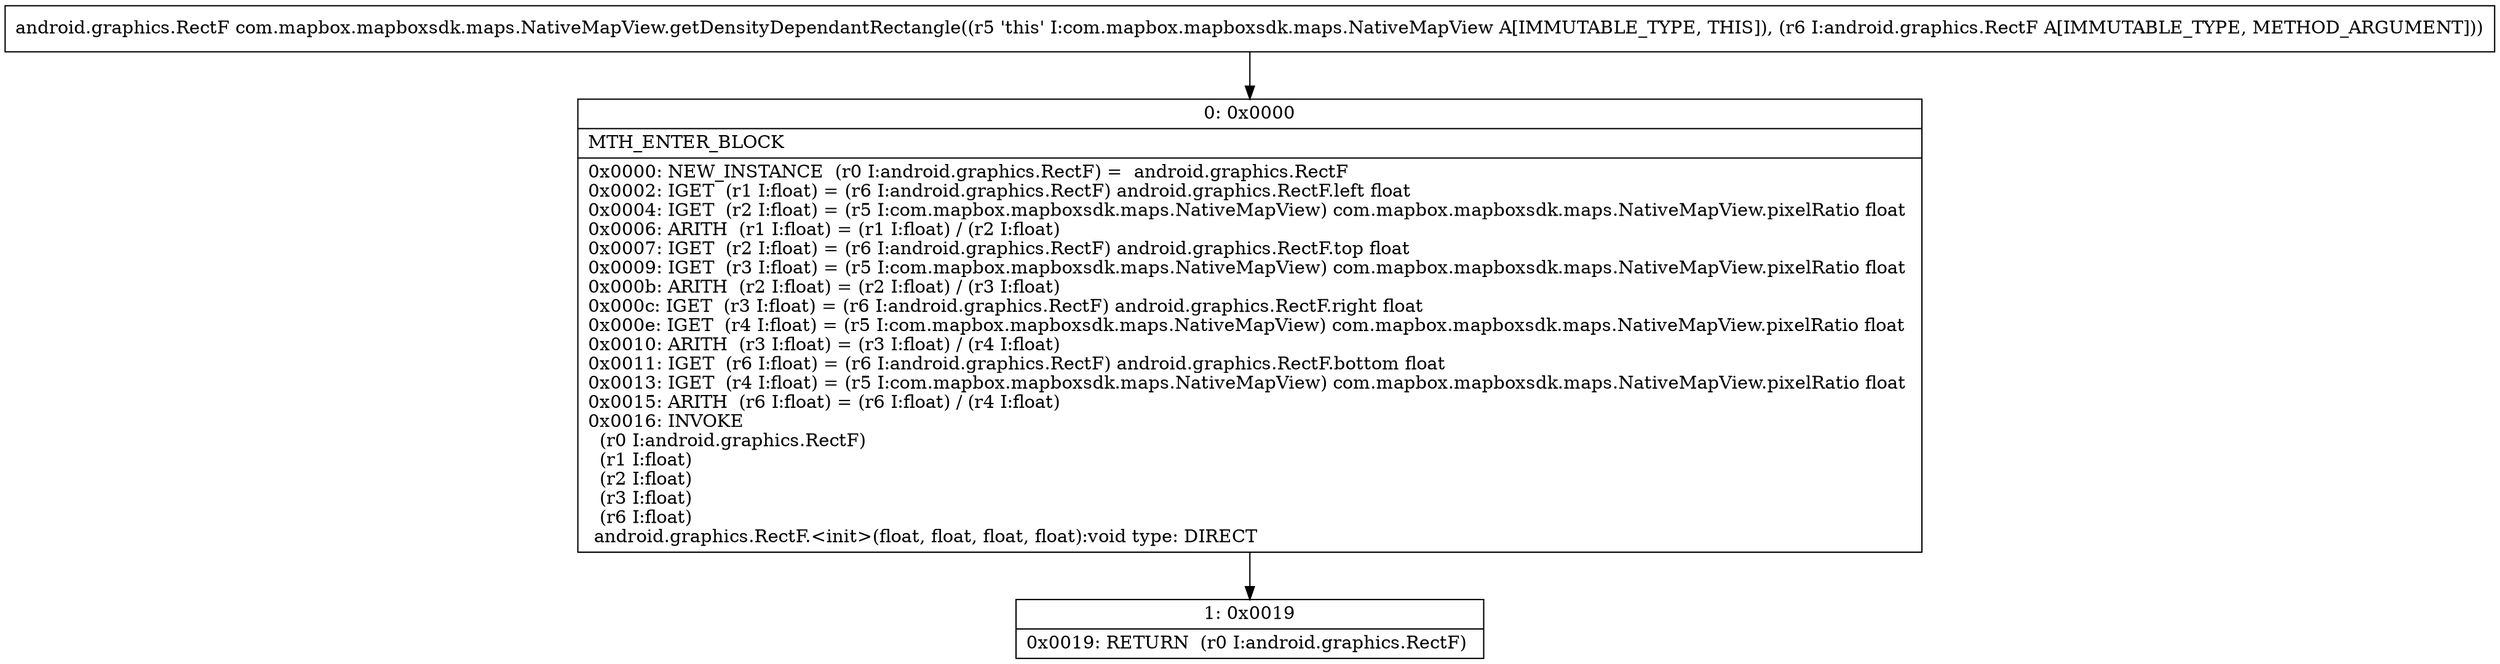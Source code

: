 digraph "CFG forcom.mapbox.mapboxsdk.maps.NativeMapView.getDensityDependantRectangle(Landroid\/graphics\/RectF;)Landroid\/graphics\/RectF;" {
Node_0 [shape=record,label="{0\:\ 0x0000|MTH_ENTER_BLOCK\l|0x0000: NEW_INSTANCE  (r0 I:android.graphics.RectF) =  android.graphics.RectF \l0x0002: IGET  (r1 I:float) = (r6 I:android.graphics.RectF) android.graphics.RectF.left float \l0x0004: IGET  (r2 I:float) = (r5 I:com.mapbox.mapboxsdk.maps.NativeMapView) com.mapbox.mapboxsdk.maps.NativeMapView.pixelRatio float \l0x0006: ARITH  (r1 I:float) = (r1 I:float) \/ (r2 I:float) \l0x0007: IGET  (r2 I:float) = (r6 I:android.graphics.RectF) android.graphics.RectF.top float \l0x0009: IGET  (r3 I:float) = (r5 I:com.mapbox.mapboxsdk.maps.NativeMapView) com.mapbox.mapboxsdk.maps.NativeMapView.pixelRatio float \l0x000b: ARITH  (r2 I:float) = (r2 I:float) \/ (r3 I:float) \l0x000c: IGET  (r3 I:float) = (r6 I:android.graphics.RectF) android.graphics.RectF.right float \l0x000e: IGET  (r4 I:float) = (r5 I:com.mapbox.mapboxsdk.maps.NativeMapView) com.mapbox.mapboxsdk.maps.NativeMapView.pixelRatio float \l0x0010: ARITH  (r3 I:float) = (r3 I:float) \/ (r4 I:float) \l0x0011: IGET  (r6 I:float) = (r6 I:android.graphics.RectF) android.graphics.RectF.bottom float \l0x0013: IGET  (r4 I:float) = (r5 I:com.mapbox.mapboxsdk.maps.NativeMapView) com.mapbox.mapboxsdk.maps.NativeMapView.pixelRatio float \l0x0015: ARITH  (r6 I:float) = (r6 I:float) \/ (r4 I:float) \l0x0016: INVOKE  \l  (r0 I:android.graphics.RectF)\l  (r1 I:float)\l  (r2 I:float)\l  (r3 I:float)\l  (r6 I:float)\l android.graphics.RectF.\<init\>(float, float, float, float):void type: DIRECT \l}"];
Node_1 [shape=record,label="{1\:\ 0x0019|0x0019: RETURN  (r0 I:android.graphics.RectF) \l}"];
MethodNode[shape=record,label="{android.graphics.RectF com.mapbox.mapboxsdk.maps.NativeMapView.getDensityDependantRectangle((r5 'this' I:com.mapbox.mapboxsdk.maps.NativeMapView A[IMMUTABLE_TYPE, THIS]), (r6 I:android.graphics.RectF A[IMMUTABLE_TYPE, METHOD_ARGUMENT])) }"];
MethodNode -> Node_0;
Node_0 -> Node_1;
}

